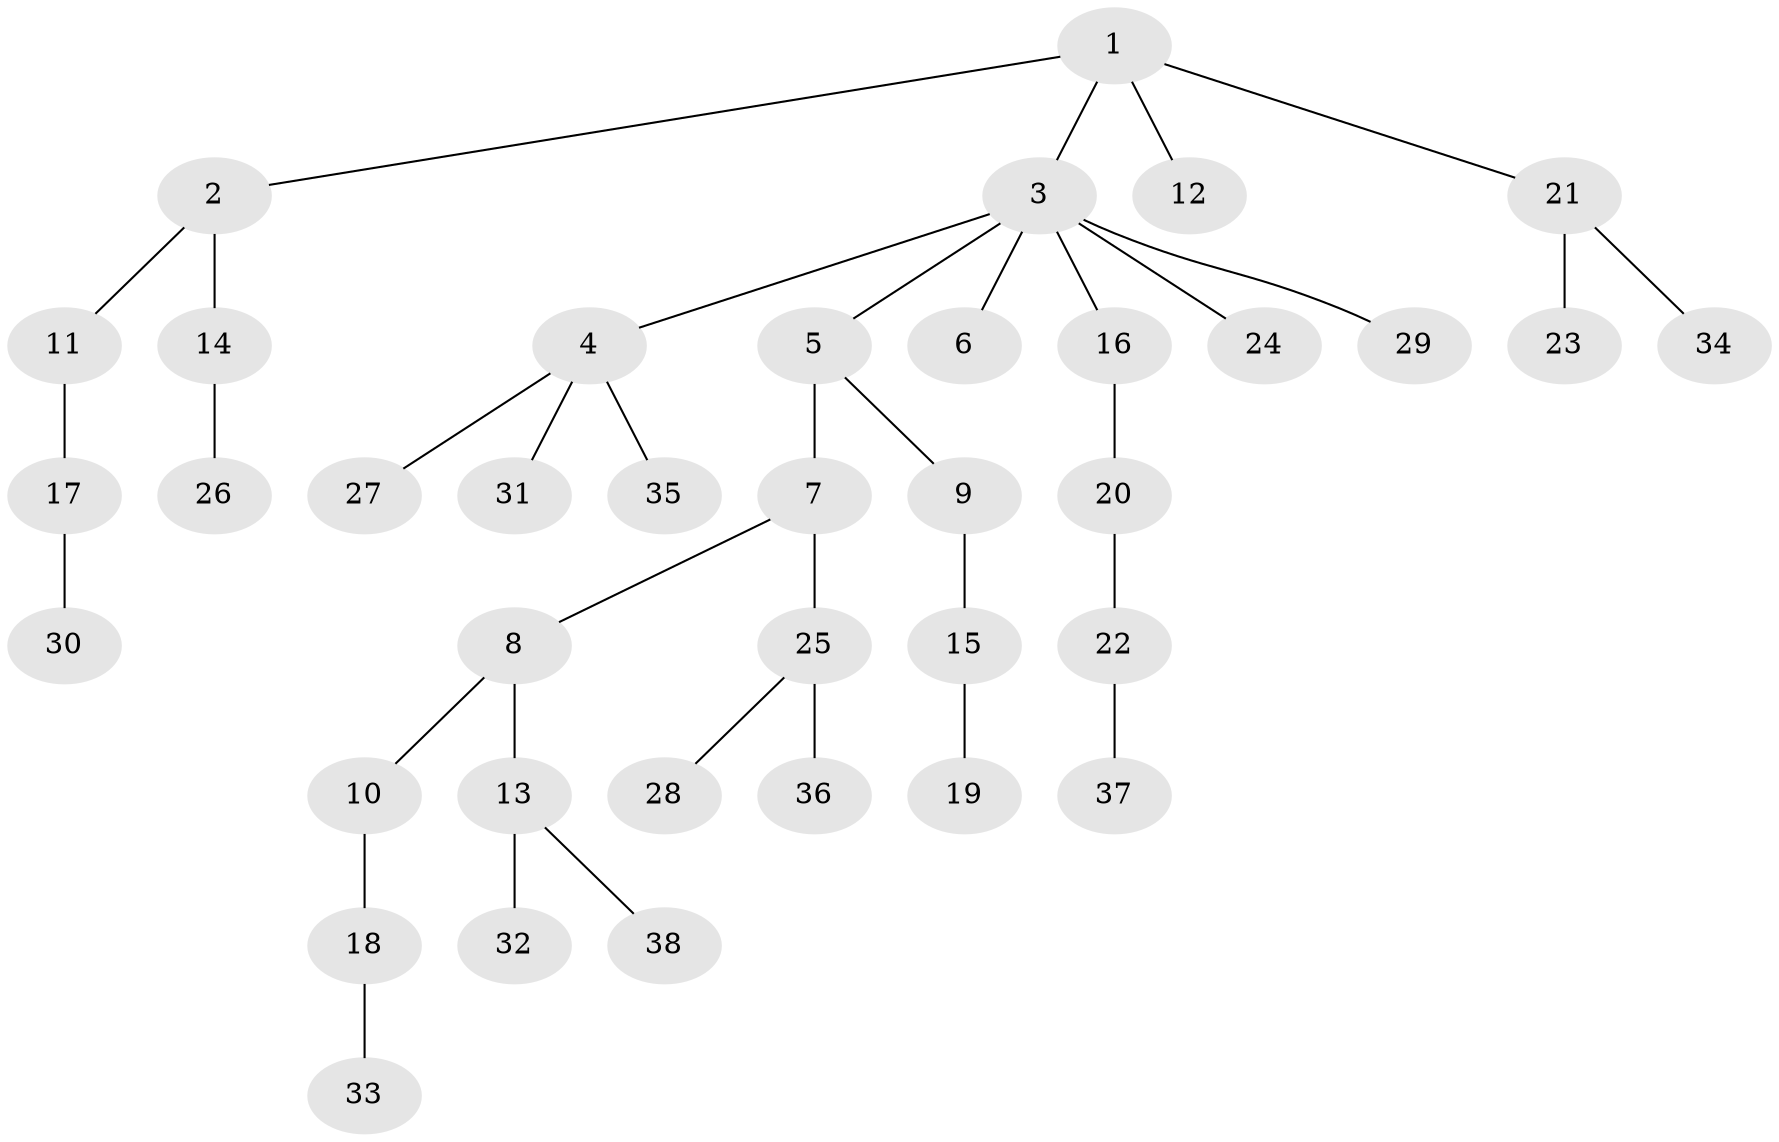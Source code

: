 // original degree distribution, {5: 0.018518518518518517, 3: 0.14814814814814814, 8: 0.018518518518518517, 4: 0.09259259259259259, 2: 0.18518518518518517, 1: 0.5370370370370371}
// Generated by graph-tools (version 1.1) at 2025/51/03/04/25 22:51:47]
// undirected, 38 vertices, 37 edges
graph export_dot {
  node [color=gray90,style=filled];
  1;
  2;
  3;
  4;
  5;
  6;
  7;
  8;
  9;
  10;
  11;
  12;
  13;
  14;
  15;
  16;
  17;
  18;
  19;
  20;
  21;
  22;
  23;
  24;
  25;
  26;
  27;
  28;
  29;
  30;
  31;
  32;
  33;
  34;
  35;
  36;
  37;
  38;
  1 -- 2 [weight=1.0];
  1 -- 3 [weight=1.0];
  1 -- 12 [weight=1.0];
  1 -- 21 [weight=1.0];
  2 -- 11 [weight=1.0];
  2 -- 14 [weight=1.0];
  3 -- 4 [weight=1.0];
  3 -- 5 [weight=1.0];
  3 -- 6 [weight=1.0];
  3 -- 16 [weight=1.0];
  3 -- 24 [weight=1.0];
  3 -- 29 [weight=1.0];
  4 -- 27 [weight=1.0];
  4 -- 31 [weight=1.0];
  4 -- 35 [weight=1.0];
  5 -- 7 [weight=1.0];
  5 -- 9 [weight=1.0];
  7 -- 8 [weight=1.0];
  7 -- 25 [weight=1.0];
  8 -- 10 [weight=1.0];
  8 -- 13 [weight=1.0];
  9 -- 15 [weight=1.0];
  10 -- 18 [weight=1.0];
  11 -- 17 [weight=1.0];
  13 -- 32 [weight=1.0];
  13 -- 38 [weight=1.0];
  14 -- 26 [weight=1.0];
  15 -- 19 [weight=1.0];
  16 -- 20 [weight=1.0];
  17 -- 30 [weight=1.0];
  18 -- 33 [weight=1.0];
  20 -- 22 [weight=1.0];
  21 -- 23 [weight=1.0];
  21 -- 34 [weight=1.0];
  22 -- 37 [weight=1.0];
  25 -- 28 [weight=1.0];
  25 -- 36 [weight=1.0];
}
